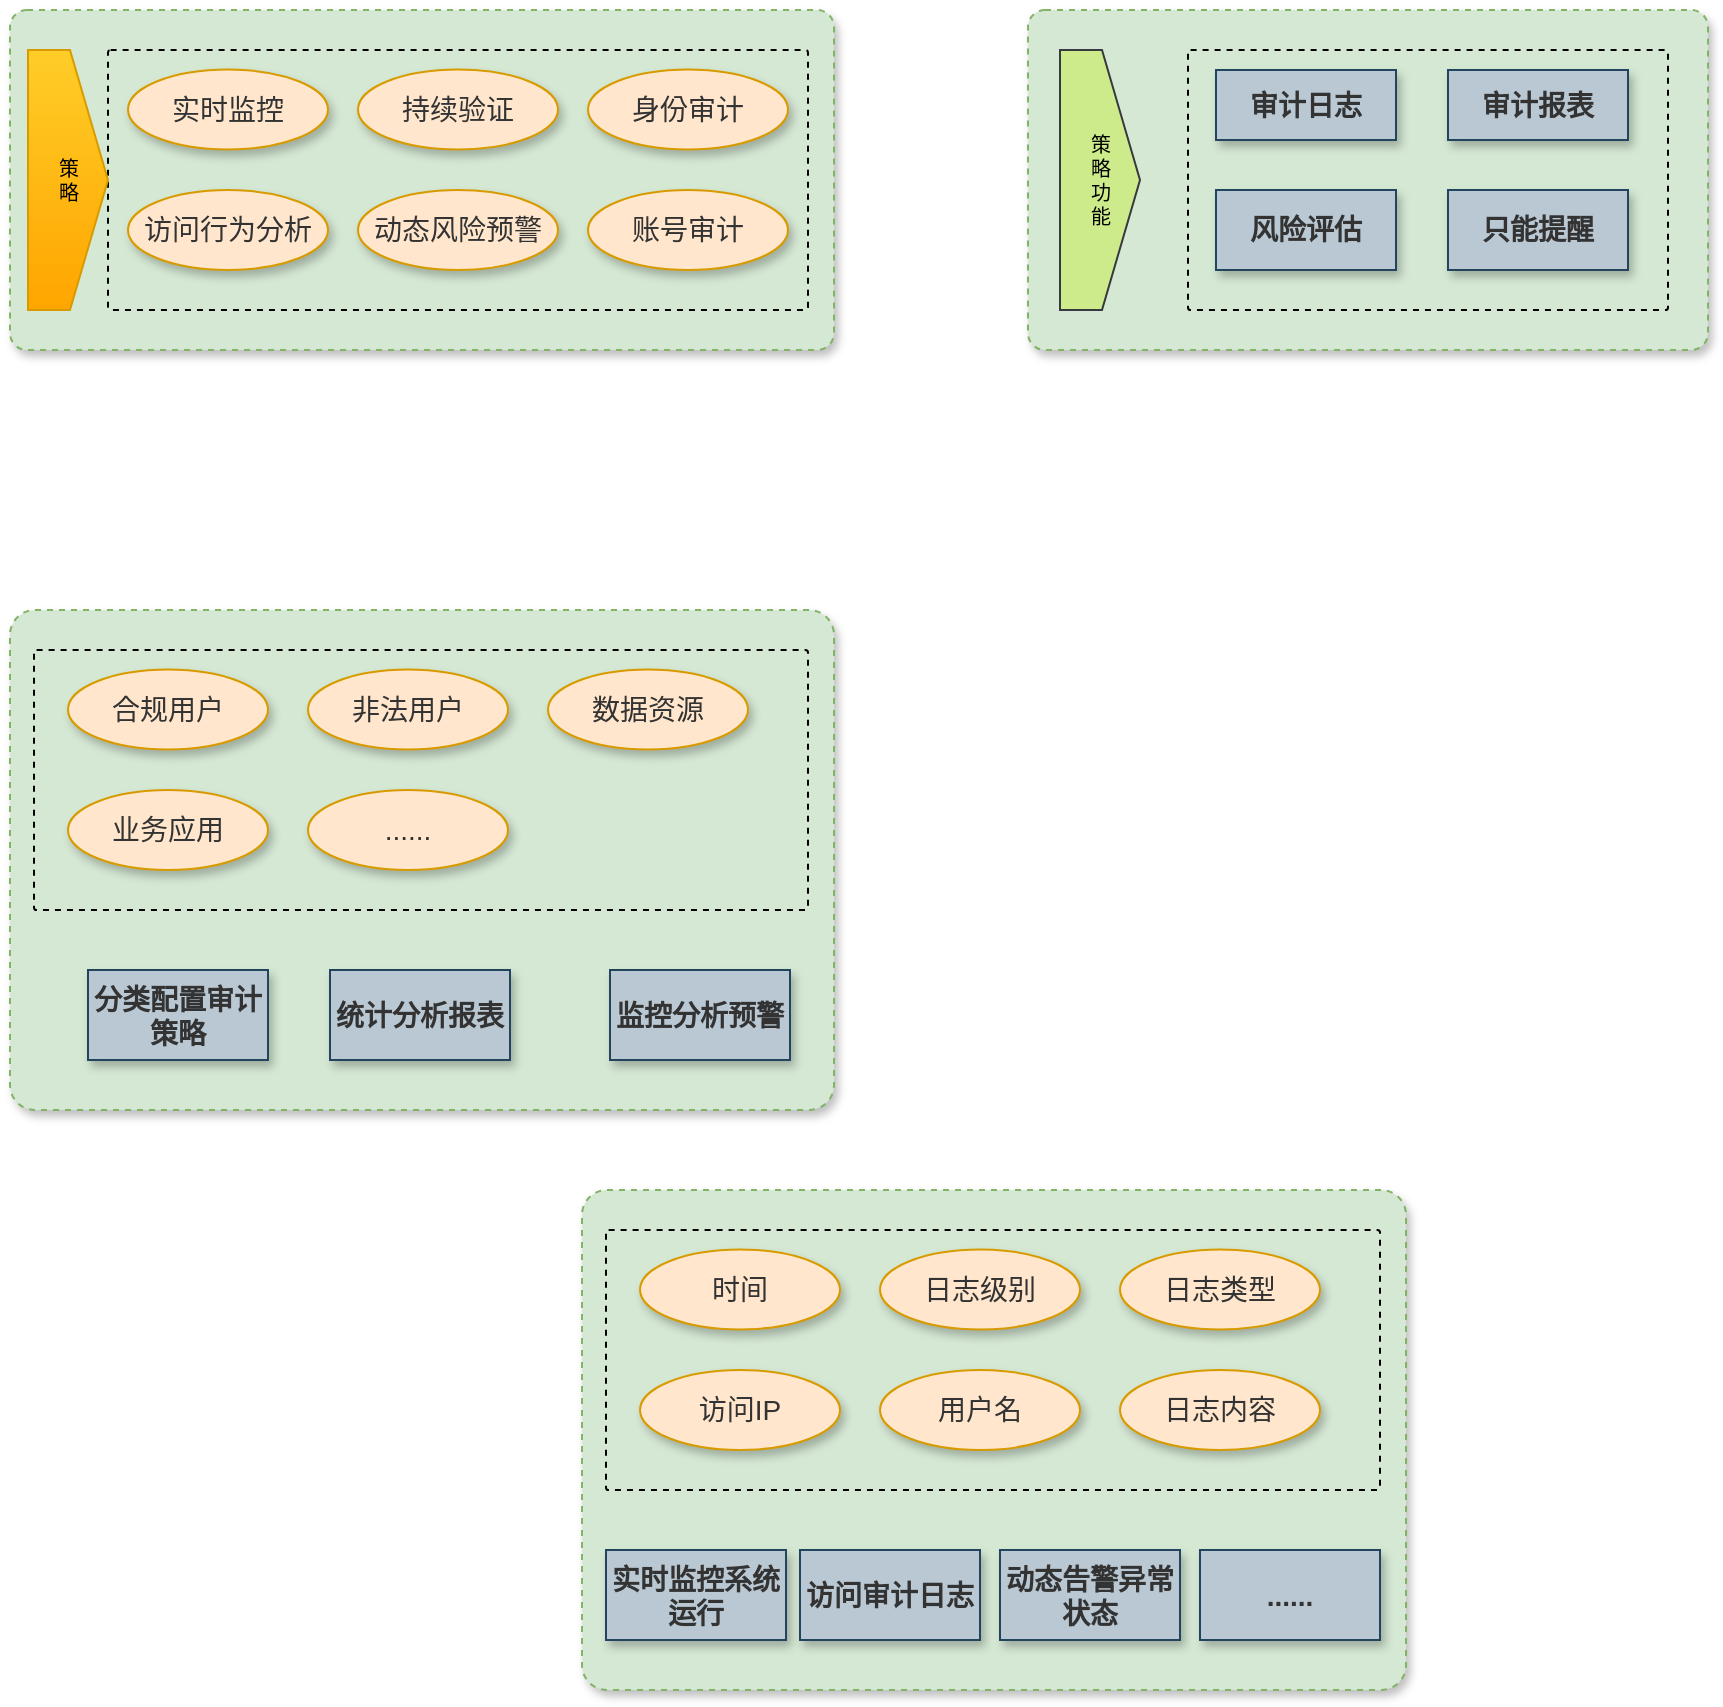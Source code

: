 <mxfile version="19.0.0" type="github" pages="2">
  <diagram id="8Mcmq0ioaoLnQd22ZTMx" name="第 1 页">
    <mxGraphModel dx="868" dy="468" grid="1" gridSize="10" guides="1" tooltips="1" connect="1" arrows="1" fold="1" page="1" pageScale="1" pageWidth="300" pageHeight="900" math="0" shadow="0">
      <root>
        <mxCell id="0" />
        <mxCell id="1" parent="0" />
        <mxCell id="ox4tvJcsVtgA0NAjYwBi-42" value="" style="rounded=1;whiteSpace=wrap;html=1;shadow=1;fontSize=11;strokeWidth=1;fillColor=#d5e8d4;dashed=1;arcSize=5;strokeColor=#82b366;" vertex="1" parent="1">
          <mxGeometry x="520" y="40" width="340" height="170" as="geometry" />
        </mxCell>
        <mxCell id="ox4tvJcsVtgA0NAjYwBi-55" value="" style="text;html=1;fillColor=none;align=center;verticalAlign=middle;whiteSpace=wrap;fontSize=54;fontStyle=1;shadow=0;rounded=1;glass=0;sketch=0;arcSize=1;dashed=1;strokeWidth=1;container=0;strokeColor=default;" vertex="1" parent="1">
          <mxGeometry x="600" y="60" width="240" height="130" as="geometry" />
        </mxCell>
        <mxCell id="Qy1Y6E39n3u61H79zV9y-25" value="" style="rounded=1;whiteSpace=wrap;html=1;shadow=1;fontSize=11;strokeWidth=1;fillColor=#d5e8d4;dashed=1;arcSize=5;strokeColor=#82b366;" parent="1" vertex="1">
          <mxGeometry x="11" y="40" width="412" height="170" as="geometry" />
        </mxCell>
        <mxCell id="98vJzE4Z4TFfjShBDfRC-30" value="" style="text;html=1;fillColor=none;align=center;verticalAlign=middle;whiteSpace=wrap;fontSize=54;fontStyle=1;shadow=0;rounded=1;glass=0;sketch=0;arcSize=1;dashed=1;strokeWidth=1;container=0;strokeColor=default;" parent="1" vertex="1">
          <mxGeometry x="60" y="60" width="350" height="130" as="geometry" />
        </mxCell>
        <mxCell id="ox4tvJcsVtgA0NAjYwBi-10" value="&lt;span style=&quot;color: rgb(51, 51, 51); font-size: 14px;&quot;&gt;实时监控&lt;/span&gt;" style="ellipse;whiteSpace=wrap;html=1;shadow=1;fontSize=10;fillColor=#ffe6cc;strokeColor=#d79b00;" vertex="1" parent="1">
          <mxGeometry x="70" y="69.75" width="100" height="40" as="geometry" />
        </mxCell>
        <mxCell id="ox4tvJcsVtgA0NAjYwBi-11" value="&lt;span style=&quot;color: rgb(51, 51, 51); font-size: 14px;&quot;&gt;持续验证&lt;/span&gt;" style="ellipse;whiteSpace=wrap;html=1;shadow=1;fontSize=10;fillColor=#ffe6cc;strokeColor=#d79b00;" vertex="1" parent="1">
          <mxGeometry x="185" y="69.75" width="100" height="40" as="geometry" />
        </mxCell>
        <mxCell id="ox4tvJcsVtgA0NAjYwBi-12" value="&lt;span style=&quot;color: rgb(51, 51, 51); font-size: 14px;&quot;&gt;身份审计&lt;/span&gt;" style="ellipse;whiteSpace=wrap;html=1;shadow=1;fontSize=10;fillColor=#ffe6cc;strokeColor=#d79b00;" vertex="1" parent="1">
          <mxGeometry x="300" y="69.75" width="100" height="40" as="geometry" />
        </mxCell>
        <mxCell id="ox4tvJcsVtgA0NAjYwBi-13" value="&lt;span style=&quot;color: rgb(51, 51, 51); font-size: 14px;&quot;&gt;账号审计&lt;/span&gt;" style="ellipse;whiteSpace=wrap;html=1;shadow=1;fontSize=10;fillColor=#ffe6cc;strokeColor=#d79b00;" vertex="1" parent="1">
          <mxGeometry x="300" y="130" width="100" height="40" as="geometry" />
        </mxCell>
        <mxCell id="ox4tvJcsVtgA0NAjYwBi-14" value="&lt;span style=&quot;color: rgb(51, 51, 51); font-size: 14px;&quot;&gt;访问行为分析&lt;/span&gt;" style="ellipse;whiteSpace=wrap;html=1;shadow=1;fontSize=10;fillColor=#ffe6cc;strokeColor=#d79b00;" vertex="1" parent="1">
          <mxGeometry x="70" y="130" width="100" height="40" as="geometry" />
        </mxCell>
        <mxCell id="ox4tvJcsVtgA0NAjYwBi-15" value="&lt;span style=&quot;color: rgb(51, 51, 51); font-size: 14px;&quot;&gt;动态风险预警&lt;/span&gt;" style="ellipse;whiteSpace=wrap;html=1;shadow=1;fontSize=10;fillColor=#ffe6cc;strokeColor=#d79b00;" vertex="1" parent="1">
          <mxGeometry x="185" y="130" width="100" height="40" as="geometry" />
        </mxCell>
        <mxCell id="ox4tvJcsVtgA0NAjYwBi-16" value="" style="rounded=1;whiteSpace=wrap;html=1;shadow=1;fontSize=11;strokeWidth=1;fillColor=#d5e8d4;dashed=1;arcSize=5;strokeColor=#82b366;" vertex="1" parent="1">
          <mxGeometry x="11" y="340" width="412" height="250" as="geometry" />
        </mxCell>
        <mxCell id="ox4tvJcsVtgA0NAjYwBi-17" value="" style="text;html=1;fillColor=none;align=center;verticalAlign=middle;whiteSpace=wrap;fontSize=54;fontStyle=1;shadow=0;rounded=1;glass=0;sketch=0;arcSize=1;dashed=1;strokeWidth=1;container=0;strokeColor=default;" vertex="1" parent="1">
          <mxGeometry x="23" y="360" width="387" height="130" as="geometry" />
        </mxCell>
        <mxCell id="ox4tvJcsVtgA0NAjYwBi-18" value="&lt;font color=&quot;#333333&quot;&gt;&lt;span style=&quot;font-size: 14px;&quot;&gt;&lt;b&gt;分类配置审计策略&lt;/b&gt;&lt;/span&gt;&lt;/font&gt;" style="rounded=0;whiteSpace=wrap;html=1;shadow=1;fontSize=11;strokeColor=#23445d;strokeWidth=1;fillColor=#bac8d3;" vertex="1" parent="1">
          <mxGeometry x="50" y="520" width="90" height="45" as="geometry" />
        </mxCell>
        <mxCell id="ox4tvJcsVtgA0NAjYwBi-19" value="&lt;b style=&quot;color: rgb(51, 51, 51); font-size: 14px;&quot;&gt;统计分析报表&lt;/b&gt;" style="rounded=0;whiteSpace=wrap;html=1;shadow=1;fontSize=11;strokeColor=#23445d;strokeWidth=1;fillColor=#bac8d3;" vertex="1" parent="1">
          <mxGeometry x="171" y="520" width="90" height="45" as="geometry" />
        </mxCell>
        <mxCell id="ox4tvJcsVtgA0NAjYwBi-20" value="&lt;font color=&quot;#333333&quot;&gt;&lt;span style=&quot;font-size: 14px;&quot;&gt;&lt;b&gt;监控分析预警&lt;/b&gt;&lt;/span&gt;&lt;/font&gt;" style="rounded=0;whiteSpace=wrap;html=1;shadow=1;fontSize=11;strokeColor=#23445d;strokeWidth=1;fillColor=#bac8d3;" vertex="1" parent="1">
          <mxGeometry x="311" y="520" width="90" height="45" as="geometry" />
        </mxCell>
        <mxCell id="ox4tvJcsVtgA0NAjYwBi-22" value="&lt;span style=&quot;color: rgb(51, 51, 51); font-size: 14px;&quot;&gt;合规用户&lt;/span&gt;" style="ellipse;whiteSpace=wrap;html=1;shadow=1;fontSize=10;fillColor=#ffe6cc;strokeColor=#d79b00;" vertex="1" parent="1">
          <mxGeometry x="40" y="369.75" width="100" height="40" as="geometry" />
        </mxCell>
        <mxCell id="ox4tvJcsVtgA0NAjYwBi-23" value="&lt;span style=&quot;color: rgb(51, 51, 51); font-size: 14px;&quot;&gt;非法用户&lt;/span&gt;" style="ellipse;whiteSpace=wrap;html=1;shadow=1;fontSize=10;fillColor=#ffe6cc;strokeColor=#d79b00;" vertex="1" parent="1">
          <mxGeometry x="160" y="369.75" width="100" height="40" as="geometry" />
        </mxCell>
        <mxCell id="ox4tvJcsVtgA0NAjYwBi-24" value="&lt;span style=&quot;color: rgb(51, 51, 51); font-size: 14px;&quot;&gt;数据资源&lt;/span&gt;" style="ellipse;whiteSpace=wrap;html=1;shadow=1;fontSize=10;fillColor=#ffe6cc;strokeColor=#d79b00;" vertex="1" parent="1">
          <mxGeometry x="280" y="369.75" width="100" height="40" as="geometry" />
        </mxCell>
        <mxCell id="ox4tvJcsVtgA0NAjYwBi-26" value="&lt;span style=&quot;color: rgb(51, 51, 51); font-size: 14px;&quot;&gt;业务应用&lt;/span&gt;" style="ellipse;whiteSpace=wrap;html=1;shadow=1;fontSize=10;fillColor=#ffe6cc;strokeColor=#d79b00;" vertex="1" parent="1">
          <mxGeometry x="40" y="430" width="100" height="40" as="geometry" />
        </mxCell>
        <mxCell id="ox4tvJcsVtgA0NAjYwBi-27" value="&lt;font color=&quot;#333333&quot;&gt;&lt;span style=&quot;font-size: 14px;&quot;&gt;......&lt;/span&gt;&lt;/font&gt;" style="ellipse;whiteSpace=wrap;html=1;shadow=1;fontSize=10;fillColor=#ffe6cc;strokeColor=#d79b00;" vertex="1" parent="1">
          <mxGeometry x="160" y="430" width="100" height="40" as="geometry" />
        </mxCell>
        <mxCell id="ox4tvJcsVtgA0NAjYwBi-28" value="" style="rounded=1;whiteSpace=wrap;html=1;shadow=1;fontSize=11;strokeWidth=1;fillColor=#d5e8d4;dashed=1;arcSize=5;strokeColor=#82b366;" vertex="1" parent="1">
          <mxGeometry x="297" y="630" width="412" height="250" as="geometry" />
        </mxCell>
        <mxCell id="ox4tvJcsVtgA0NAjYwBi-29" value="" style="text;html=1;fillColor=none;align=center;verticalAlign=middle;whiteSpace=wrap;fontSize=54;fontStyle=1;shadow=0;rounded=1;glass=0;sketch=0;arcSize=1;dashed=1;strokeWidth=1;container=0;strokeColor=default;" vertex="1" parent="1">
          <mxGeometry x="309" y="650" width="387" height="130" as="geometry" />
        </mxCell>
        <mxCell id="ox4tvJcsVtgA0NAjYwBi-30" value="&lt;b style=&quot;color: rgb(51, 51, 51); font-size: 14px;&quot;&gt;实时监控系统运行&lt;/b&gt;" style="rounded=0;whiteSpace=wrap;html=1;shadow=1;fontSize=11;strokeColor=#23445d;strokeWidth=1;fillColor=#bac8d3;" vertex="1" parent="1">
          <mxGeometry x="309" y="810" width="90" height="45" as="geometry" />
        </mxCell>
        <mxCell id="ox4tvJcsVtgA0NAjYwBi-31" value="&lt;b style=&quot;color: rgb(51, 51, 51); font-size: 14px;&quot;&gt;访问审计日志&lt;/b&gt;" style="rounded=0;whiteSpace=wrap;html=1;shadow=1;fontSize=11;strokeColor=#23445d;strokeWidth=1;fillColor=#bac8d3;" vertex="1" parent="1">
          <mxGeometry x="406" y="810" width="90" height="45" as="geometry" />
        </mxCell>
        <mxCell id="ox4tvJcsVtgA0NAjYwBi-32" value="&lt;font color=&quot;#333333&quot;&gt;&lt;span style=&quot;font-size: 14px;&quot;&gt;&lt;b&gt;动态告警异常状态&lt;/b&gt;&lt;/span&gt;&lt;/font&gt;" style="rounded=0;whiteSpace=wrap;html=1;shadow=1;fontSize=11;strokeColor=#23445d;strokeWidth=1;fillColor=#bac8d3;" vertex="1" parent="1">
          <mxGeometry x="506" y="810" width="90" height="45" as="geometry" />
        </mxCell>
        <mxCell id="ox4tvJcsVtgA0NAjYwBi-33" value="&lt;font color=&quot;#333333&quot;&gt;&lt;span style=&quot;font-size: 14px;&quot;&gt;&lt;b&gt;......&lt;/b&gt;&lt;/span&gt;&lt;/font&gt;" style="rounded=0;whiteSpace=wrap;html=1;shadow=1;fontSize=11;strokeColor=#23445d;strokeWidth=1;fillColor=#bac8d3;" vertex="1" parent="1">
          <mxGeometry x="606" y="810" width="90" height="45" as="geometry" />
        </mxCell>
        <mxCell id="ox4tvJcsVtgA0NAjYwBi-34" value="&lt;font color=&quot;#333333&quot;&gt;&lt;span style=&quot;font-size: 14px;&quot;&gt;时间&lt;/span&gt;&lt;/font&gt;" style="ellipse;whiteSpace=wrap;html=1;shadow=1;fontSize=10;fillColor=#ffe6cc;strokeColor=#d79b00;" vertex="1" parent="1">
          <mxGeometry x="326" y="659.75" width="100" height="40" as="geometry" />
        </mxCell>
        <mxCell id="ox4tvJcsVtgA0NAjYwBi-35" value="&lt;span style=&quot;color: rgb(51, 51, 51); font-size: 14px;&quot;&gt;日志级别&lt;/span&gt;" style="ellipse;whiteSpace=wrap;html=1;shadow=1;fontSize=10;fillColor=#ffe6cc;strokeColor=#d79b00;" vertex="1" parent="1">
          <mxGeometry x="446" y="659.75" width="100" height="40" as="geometry" />
        </mxCell>
        <mxCell id="ox4tvJcsVtgA0NAjYwBi-36" value="&lt;span style=&quot;color: rgb(51, 51, 51); font-size: 14px;&quot;&gt;日志类型&lt;/span&gt;" style="ellipse;whiteSpace=wrap;html=1;shadow=1;fontSize=10;fillColor=#ffe6cc;strokeColor=#d79b00;" vertex="1" parent="1">
          <mxGeometry x="566" y="659.75" width="100" height="40" as="geometry" />
        </mxCell>
        <mxCell id="ox4tvJcsVtgA0NAjYwBi-37" value="&lt;span style=&quot;color: rgb(51, 51, 51); font-size: 14px;&quot;&gt;日志内容&lt;/span&gt;" style="ellipse;whiteSpace=wrap;html=1;shadow=1;fontSize=10;fillColor=#ffe6cc;strokeColor=#d79b00;" vertex="1" parent="1">
          <mxGeometry x="566" y="720" width="100" height="40" as="geometry" />
        </mxCell>
        <mxCell id="ox4tvJcsVtgA0NAjYwBi-38" value="&lt;span style=&quot;color: rgb(51, 51, 51); font-size: 14px;&quot;&gt;访问IP&lt;/span&gt;" style="ellipse;whiteSpace=wrap;html=1;shadow=1;fontSize=10;fillColor=#ffe6cc;strokeColor=#d79b00;" vertex="1" parent="1">
          <mxGeometry x="326" y="720" width="100" height="40" as="geometry" />
        </mxCell>
        <mxCell id="ox4tvJcsVtgA0NAjYwBi-39" value="&lt;font color=&quot;#333333&quot;&gt;&lt;span style=&quot;font-size: 14px;&quot;&gt;用户名&lt;/span&gt;&lt;/font&gt;" style="ellipse;whiteSpace=wrap;html=1;shadow=1;fontSize=10;fillColor=#ffe6cc;strokeColor=#d79b00;" vertex="1" parent="1">
          <mxGeometry x="446" y="720" width="100" height="40" as="geometry" />
        </mxCell>
        <mxCell id="ox4tvJcsVtgA0NAjYwBi-41" value="策&lt;br&gt;略" style="html=1;shadow=0;dashed=0;align=center;verticalAlign=middle;shape=mxgraph.arrows2.arrow;dy=0;dx=19;notch=0;fontSize=10;fillColor=#ffcd28;strokeColor=#d79b00;gradientColor=#ffa500;" vertex="1" parent="1">
          <mxGeometry x="20" y="60" width="40" height="130" as="geometry" />
        </mxCell>
        <mxCell id="ox4tvJcsVtgA0NAjYwBi-44" value="&lt;b style=&quot;color: rgb(51, 51, 51); font-size: 14px;&quot;&gt;审计日志&lt;/b&gt;" style="rounded=0;whiteSpace=wrap;html=1;shadow=1;fontSize=11;strokeColor=#23445d;strokeWidth=1;fillColor=#bac8d3;" vertex="1" parent="1">
          <mxGeometry x="614" y="70" width="90" height="35" as="geometry" />
        </mxCell>
        <mxCell id="ox4tvJcsVtgA0NAjYwBi-45" value="&lt;b style=&quot;color: rgb(51, 51, 51); font-size: 14px;&quot;&gt;审计报表&lt;/b&gt;" style="rounded=0;whiteSpace=wrap;html=1;shadow=1;fontSize=11;strokeColor=#23445d;strokeWidth=1;fillColor=#bac8d3;" vertex="1" parent="1">
          <mxGeometry x="730" y="70" width="90" height="35" as="geometry" />
        </mxCell>
        <mxCell id="ox4tvJcsVtgA0NAjYwBi-46" value="&lt;font color=&quot;#333333&quot;&gt;&lt;span style=&quot;font-size: 14px;&quot;&gt;&lt;b&gt;风险评估&lt;/b&gt;&lt;/span&gt;&lt;/font&gt;&lt;span style=&quot;color: rgba(0, 0, 0, 0); font-family: monospace; font-size: 0px; text-align: start;&quot;&gt;%3CmxGraphModel%3E%3Croot%3E%3CmxCell%20id%3D%220%22%2F%3E%3CmxCell%20id%3D%221%22%20parent%3D%220%22%2F%3E%3CmxCell%20id%3D%222%22%20value%3D%22%26lt%3Bb%20style%3D%26quot%3Bcolor%3A%20rgb(51%2C%2051%2C%2051)%3B%20font-size%3A%2014px%3B%26quot%3B%26gt%3B%E5%AE%A1%E8%AE%A1%E6%8A%A5%E8%A1%A8%26lt%3B%2Fb%26gt%3B%22%20style%3D%22rounded%3D0%3BwhiteSpace%3Dwrap%3Bhtml%3D1%3Bshadow%3D1%3BfontSize%3D11%3BstrokeColor%3D%2323445d%3BstrokeWidth%3D1%3BfillColor%3D%23bac8d3%3B%22%20vertex%3D%221%22%20parent%3D%221%22%3E%3CmxGeometry%20x%3D%22220%22%20y%3D%22210%22%20width%3D%22110%22%20height%3D%2245%22%20as%3D%22geometry%22%2F%3E%3C%2FmxCell%3E%3C%2Froot%3E%3C%2FmxGraphModel%3E&lt;/span&gt;" style="rounded=0;whiteSpace=wrap;html=1;shadow=1;fontSize=11;strokeColor=#23445d;strokeWidth=1;fillColor=#bac8d3;" vertex="1" parent="1">
          <mxGeometry x="614" y="130" width="90" height="40" as="geometry" />
        </mxCell>
        <mxCell id="ox4tvJcsVtgA0NAjYwBi-47" value="&lt;font color=&quot;#333333&quot;&gt;&lt;span style=&quot;font-size: 14px;&quot;&gt;&lt;b&gt;只能提醒&lt;/b&gt;&lt;/span&gt;&lt;/font&gt;" style="rounded=0;whiteSpace=wrap;html=1;shadow=1;fontSize=11;strokeColor=#23445d;strokeWidth=1;fillColor=#bac8d3;" vertex="1" parent="1">
          <mxGeometry x="730" y="130" width="90" height="40" as="geometry" />
        </mxCell>
        <mxCell id="ox4tvJcsVtgA0NAjYwBi-54" value="策&lt;br&gt;略&lt;br&gt;功&lt;br&gt;能" style="html=1;shadow=0;dashed=0;align=center;verticalAlign=middle;shape=mxgraph.arrows2.arrow;dy=0;dx=19;notch=0;fontSize=10;fillColor=#cdeb8b;strokeColor=#36393d;" vertex="1" parent="1">
          <mxGeometry x="536" y="60" width="40" height="130" as="geometry" />
        </mxCell>
      </root>
    </mxGraphModel>
  </diagram>
  <diagram id="HrFjFPu9NfcljseWr6zG" name="第 2 页">
    <mxGraphModel dx="868" dy="525" grid="1" gridSize="10" guides="1" tooltips="1" connect="1" arrows="1" fold="1" page="1" pageScale="1" pageWidth="300" pageHeight="900" math="0" shadow="0">
      <root>
        <mxCell id="0" />
        <mxCell id="1" parent="0" />
      </root>
    </mxGraphModel>
  </diagram>
</mxfile>
